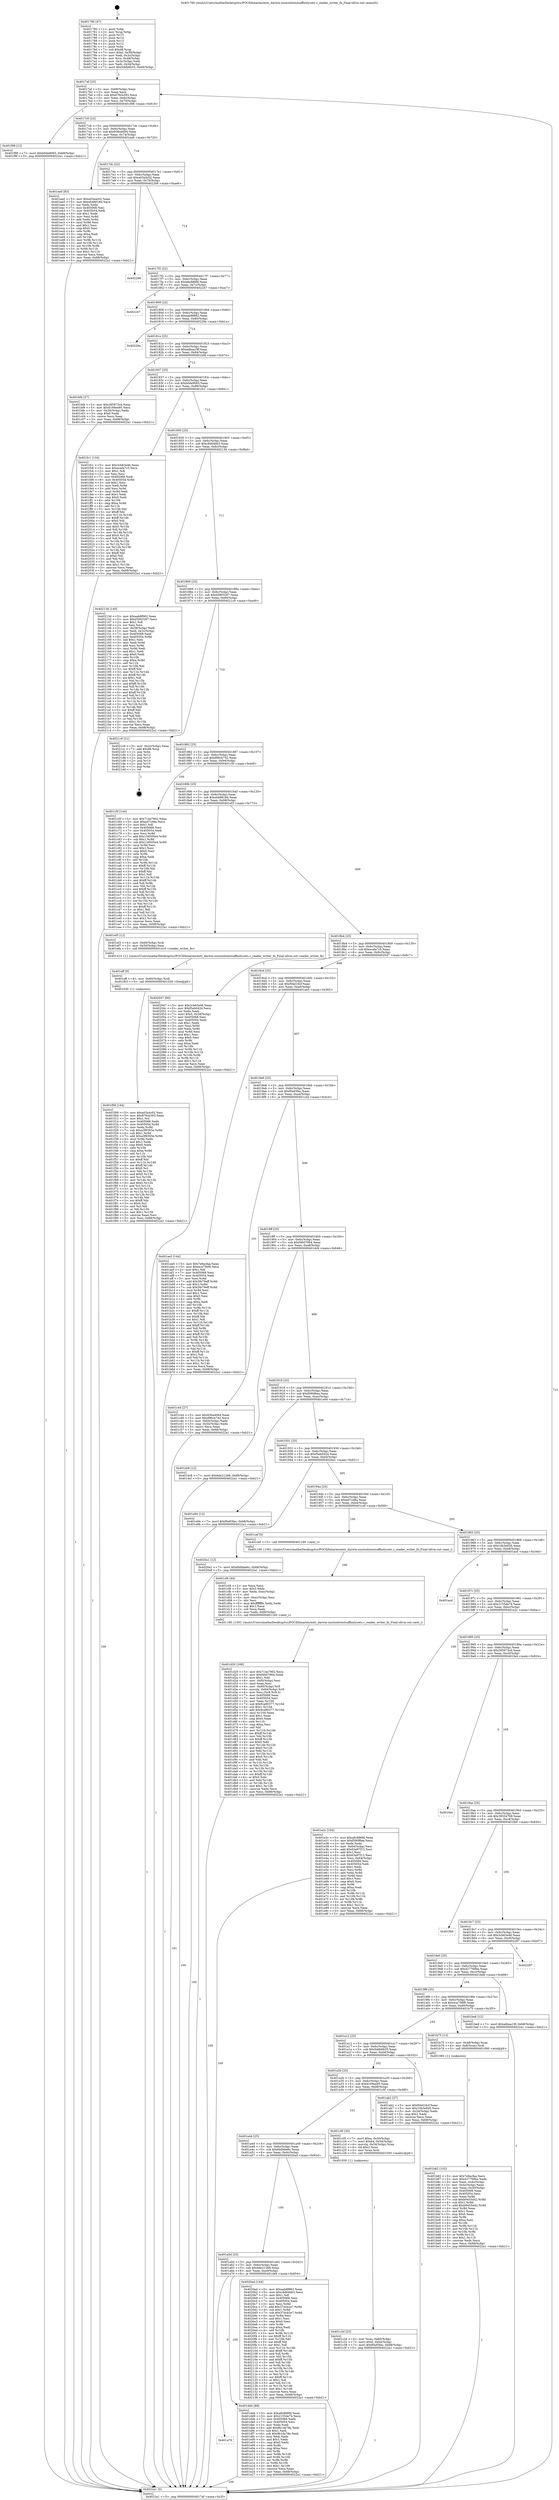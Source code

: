 digraph "0x401780" {
  label = "0x401780 (/mnt/c/Users/mathe/Desktop/tcc/POCII/binaries/extr_darwin-xnutoolstestsaffinitysets.c_reader_writer_fn_Final-ollvm.out::main(0))"
  labelloc = "t"
  node[shape=record]

  Entry [label="",width=0.3,height=0.3,shape=circle,fillcolor=black,style=filled]
  "0x4017af" [label="{
     0x4017af [23]\l
     | [instrs]\l
     &nbsp;&nbsp;0x4017af \<+3\>: mov -0x68(%rbp),%eax\l
     &nbsp;&nbsp;0x4017b2 \<+2\>: mov %eax,%ecx\l
     &nbsp;&nbsp;0x4017b4 \<+6\>: sub $0x876cb393,%ecx\l
     &nbsp;&nbsp;0x4017ba \<+3\>: mov %eax,-0x6c(%rbp)\l
     &nbsp;&nbsp;0x4017bd \<+3\>: mov %ecx,-0x70(%rbp)\l
     &nbsp;&nbsp;0x4017c0 \<+6\>: je 0000000000401f98 \<main+0x818\>\l
  }"]
  "0x401f98" [label="{
     0x401f98 [12]\l
     | [instrs]\l
     &nbsp;&nbsp;0x401f98 \<+7\>: movl $0xb0de9065,-0x68(%rbp)\l
     &nbsp;&nbsp;0x401f9f \<+5\>: jmp 00000000004022a1 \<main+0xb21\>\l
  }"]
  "0x4017c6" [label="{
     0x4017c6 [22]\l
     | [instrs]\l
     &nbsp;&nbsp;0x4017c6 \<+5\>: jmp 00000000004017cb \<main+0x4b\>\l
     &nbsp;&nbsp;0x4017cb \<+3\>: mov -0x6c(%rbp),%eax\l
     &nbsp;&nbsp;0x4017ce \<+5\>: sub $0x936a4084,%eax\l
     &nbsp;&nbsp;0x4017d3 \<+3\>: mov %eax,-0x74(%rbp)\l
     &nbsp;&nbsp;0x4017d6 \<+6\>: je 0000000000401ea0 \<main+0x720\>\l
  }"]
  Exit [label="",width=0.3,height=0.3,shape=circle,fillcolor=black,style=filled,peripheries=2]
  "0x401ea0" [label="{
     0x401ea0 [83]\l
     | [instrs]\l
     &nbsp;&nbsp;0x401ea0 \<+5\>: mov $0xa03a4c02,%eax\l
     &nbsp;&nbsp;0x401ea5 \<+5\>: mov $0xeb48818d,%ecx\l
     &nbsp;&nbsp;0x401eaa \<+2\>: xor %edx,%edx\l
     &nbsp;&nbsp;0x401eac \<+7\>: mov 0x405068,%esi\l
     &nbsp;&nbsp;0x401eb3 \<+7\>: mov 0x405054,%edi\l
     &nbsp;&nbsp;0x401eba \<+3\>: sub $0x1,%edx\l
     &nbsp;&nbsp;0x401ebd \<+3\>: mov %esi,%r8d\l
     &nbsp;&nbsp;0x401ec0 \<+3\>: add %edx,%r8d\l
     &nbsp;&nbsp;0x401ec3 \<+4\>: imul %r8d,%esi\l
     &nbsp;&nbsp;0x401ec7 \<+3\>: and $0x1,%esi\l
     &nbsp;&nbsp;0x401eca \<+3\>: cmp $0x0,%esi\l
     &nbsp;&nbsp;0x401ecd \<+4\>: sete %r9b\l
     &nbsp;&nbsp;0x401ed1 \<+3\>: cmp $0xa,%edi\l
     &nbsp;&nbsp;0x401ed4 \<+4\>: setl %r10b\l
     &nbsp;&nbsp;0x401ed8 \<+3\>: mov %r9b,%r11b\l
     &nbsp;&nbsp;0x401edb \<+3\>: and %r10b,%r11b\l
     &nbsp;&nbsp;0x401ede \<+3\>: xor %r10b,%r9b\l
     &nbsp;&nbsp;0x401ee1 \<+3\>: or %r9b,%r11b\l
     &nbsp;&nbsp;0x401ee4 \<+4\>: test $0x1,%r11b\l
     &nbsp;&nbsp;0x401ee8 \<+3\>: cmovne %ecx,%eax\l
     &nbsp;&nbsp;0x401eeb \<+3\>: mov %eax,-0x68(%rbp)\l
     &nbsp;&nbsp;0x401eee \<+5\>: jmp 00000000004022a1 \<main+0xb21\>\l
  }"]
  "0x4017dc" [label="{
     0x4017dc [22]\l
     | [instrs]\l
     &nbsp;&nbsp;0x4017dc \<+5\>: jmp 00000000004017e1 \<main+0x61\>\l
     &nbsp;&nbsp;0x4017e1 \<+3\>: mov -0x6c(%rbp),%eax\l
     &nbsp;&nbsp;0x4017e4 \<+5\>: sub $0xa03a4c02,%eax\l
     &nbsp;&nbsp;0x4017e9 \<+3\>: mov %eax,-0x78(%rbp)\l
     &nbsp;&nbsp;0x4017ec \<+6\>: je 0000000000402266 \<main+0xae6\>\l
  }"]
  "0x401f08" [label="{
     0x401f08 [144]\l
     | [instrs]\l
     &nbsp;&nbsp;0x401f08 \<+5\>: mov $0xa03a4c02,%esi\l
     &nbsp;&nbsp;0x401f0d \<+5\>: mov $0x876cb393,%eax\l
     &nbsp;&nbsp;0x401f12 \<+2\>: mov $0x1,%cl\l
     &nbsp;&nbsp;0x401f14 \<+7\>: mov 0x405068,%edx\l
     &nbsp;&nbsp;0x401f1b \<+8\>: mov 0x405054,%r8d\l
     &nbsp;&nbsp;0x401f23 \<+3\>: mov %edx,%r9d\l
     &nbsp;&nbsp;0x401f26 \<+7\>: sub $0xa3f8393e,%r9d\l
     &nbsp;&nbsp;0x401f2d \<+4\>: sub $0x1,%r9d\l
     &nbsp;&nbsp;0x401f31 \<+7\>: add $0xa3f8393e,%r9d\l
     &nbsp;&nbsp;0x401f38 \<+4\>: imul %r9d,%edx\l
     &nbsp;&nbsp;0x401f3c \<+3\>: and $0x1,%edx\l
     &nbsp;&nbsp;0x401f3f \<+3\>: cmp $0x0,%edx\l
     &nbsp;&nbsp;0x401f42 \<+4\>: sete %r10b\l
     &nbsp;&nbsp;0x401f46 \<+4\>: cmp $0xa,%r8d\l
     &nbsp;&nbsp;0x401f4a \<+4\>: setl %r11b\l
     &nbsp;&nbsp;0x401f4e \<+3\>: mov %r10b,%bl\l
     &nbsp;&nbsp;0x401f51 \<+3\>: xor $0xff,%bl\l
     &nbsp;&nbsp;0x401f54 \<+3\>: mov %r11b,%r14b\l
     &nbsp;&nbsp;0x401f57 \<+4\>: xor $0xff,%r14b\l
     &nbsp;&nbsp;0x401f5b \<+3\>: xor $0x0,%cl\l
     &nbsp;&nbsp;0x401f5e \<+3\>: mov %bl,%r15b\l
     &nbsp;&nbsp;0x401f61 \<+4\>: and $0x0,%r15b\l
     &nbsp;&nbsp;0x401f65 \<+3\>: and %cl,%r10b\l
     &nbsp;&nbsp;0x401f68 \<+3\>: mov %r14b,%r12b\l
     &nbsp;&nbsp;0x401f6b \<+4\>: and $0x0,%r12b\l
     &nbsp;&nbsp;0x401f6f \<+3\>: and %cl,%r11b\l
     &nbsp;&nbsp;0x401f72 \<+3\>: or %r10b,%r15b\l
     &nbsp;&nbsp;0x401f75 \<+3\>: or %r11b,%r12b\l
     &nbsp;&nbsp;0x401f78 \<+3\>: xor %r12b,%r15b\l
     &nbsp;&nbsp;0x401f7b \<+3\>: or %r14b,%bl\l
     &nbsp;&nbsp;0x401f7e \<+3\>: xor $0xff,%bl\l
     &nbsp;&nbsp;0x401f81 \<+3\>: or $0x0,%cl\l
     &nbsp;&nbsp;0x401f84 \<+2\>: and %cl,%bl\l
     &nbsp;&nbsp;0x401f86 \<+3\>: or %bl,%r15b\l
     &nbsp;&nbsp;0x401f89 \<+4\>: test $0x1,%r15b\l
     &nbsp;&nbsp;0x401f8d \<+3\>: cmovne %eax,%esi\l
     &nbsp;&nbsp;0x401f90 \<+3\>: mov %esi,-0x68(%rbp)\l
     &nbsp;&nbsp;0x401f93 \<+5\>: jmp 00000000004022a1 \<main+0xb21\>\l
  }"]
  "0x402266" [label="{
     0x402266\l
  }", style=dashed]
  "0x4017f2" [label="{
     0x4017f2 [22]\l
     | [instrs]\l
     &nbsp;&nbsp;0x4017f2 \<+5\>: jmp 00000000004017f7 \<main+0x77\>\l
     &nbsp;&nbsp;0x4017f7 \<+3\>: mov -0x6c(%rbp),%eax\l
     &nbsp;&nbsp;0x4017fa \<+5\>: sub $0xa8c886fd,%eax\l
     &nbsp;&nbsp;0x4017ff \<+3\>: mov %eax,-0x7c(%rbp)\l
     &nbsp;&nbsp;0x401802 \<+6\>: je 0000000000402247 \<main+0xac7\>\l
  }"]
  "0x401eff" [label="{
     0x401eff [9]\l
     | [instrs]\l
     &nbsp;&nbsp;0x401eff \<+4\>: mov -0x60(%rbp),%rdi\l
     &nbsp;&nbsp;0x401f03 \<+5\>: call 0000000000401030 \<free@plt\>\l
     | [calls]\l
     &nbsp;&nbsp;0x401030 \{1\} (unknown)\l
  }"]
  "0x402247" [label="{
     0x402247\l
  }", style=dashed]
  "0x401808" [label="{
     0x401808 [22]\l
     | [instrs]\l
     &nbsp;&nbsp;0x401808 \<+5\>: jmp 000000000040180d \<main+0x8d\>\l
     &nbsp;&nbsp;0x40180d \<+3\>: mov -0x6c(%rbp),%eax\l
     &nbsp;&nbsp;0x401810 \<+5\>: sub $0xaab8f962,%eax\l
     &nbsp;&nbsp;0x401815 \<+3\>: mov %eax,-0x80(%rbp)\l
     &nbsp;&nbsp;0x401818 \<+6\>: je 000000000040229a \<main+0xb1a\>\l
  }"]
  "0x401a76" [label="{
     0x401a76\l
  }", style=dashed]
  "0x40229a" [label="{
     0x40229a\l
  }", style=dashed]
  "0x40181e" [label="{
     0x40181e [25]\l
     | [instrs]\l
     &nbsp;&nbsp;0x40181e \<+5\>: jmp 0000000000401823 \<main+0xa3\>\l
     &nbsp;&nbsp;0x401823 \<+3\>: mov -0x6c(%rbp),%eax\l
     &nbsp;&nbsp;0x401826 \<+5\>: sub $0xadbaa19f,%eax\l
     &nbsp;&nbsp;0x40182b \<+6\>: mov %eax,-0x84(%rbp)\l
     &nbsp;&nbsp;0x401831 \<+6\>: je 0000000000401bf4 \<main+0x474\>\l
  }"]
  "0x401dd4" [label="{
     0x401dd4 [88]\l
     | [instrs]\l
     &nbsp;&nbsp;0x401dd4 \<+5\>: mov $0xa8c886fd,%eax\l
     &nbsp;&nbsp;0x401dd9 \<+5\>: mov $0x2155de74,%ecx\l
     &nbsp;&nbsp;0x401dde \<+7\>: mov 0x405068,%edx\l
     &nbsp;&nbsp;0x401de5 \<+7\>: mov 0x405054,%esi\l
     &nbsp;&nbsp;0x401dec \<+2\>: mov %edx,%edi\l
     &nbsp;&nbsp;0x401dee \<+6\>: add $0x9b1da78e,%edi\l
     &nbsp;&nbsp;0x401df4 \<+3\>: sub $0x1,%edi\l
     &nbsp;&nbsp;0x401df7 \<+6\>: sub $0x9b1da78e,%edi\l
     &nbsp;&nbsp;0x401dfd \<+3\>: imul %edi,%edx\l
     &nbsp;&nbsp;0x401e00 \<+3\>: and $0x1,%edx\l
     &nbsp;&nbsp;0x401e03 \<+3\>: cmp $0x0,%edx\l
     &nbsp;&nbsp;0x401e06 \<+4\>: sete %r8b\l
     &nbsp;&nbsp;0x401e0a \<+3\>: cmp $0xa,%esi\l
     &nbsp;&nbsp;0x401e0d \<+4\>: setl %r9b\l
     &nbsp;&nbsp;0x401e11 \<+3\>: mov %r8b,%r10b\l
     &nbsp;&nbsp;0x401e14 \<+3\>: and %r9b,%r10b\l
     &nbsp;&nbsp;0x401e17 \<+3\>: xor %r9b,%r8b\l
     &nbsp;&nbsp;0x401e1a \<+3\>: or %r8b,%r10b\l
     &nbsp;&nbsp;0x401e1d \<+4\>: test $0x1,%r10b\l
     &nbsp;&nbsp;0x401e21 \<+3\>: cmovne %ecx,%eax\l
     &nbsp;&nbsp;0x401e24 \<+3\>: mov %eax,-0x68(%rbp)\l
     &nbsp;&nbsp;0x401e27 \<+5\>: jmp 00000000004022a1 \<main+0xb21\>\l
  }"]
  "0x401bf4" [label="{
     0x401bf4 [27]\l
     | [instrs]\l
     &nbsp;&nbsp;0x401bf4 \<+5\>: mov $0x285973cd,%eax\l
     &nbsp;&nbsp;0x401bf9 \<+5\>: mov $0x6169ee95,%ecx\l
     &nbsp;&nbsp;0x401bfe \<+3\>: mov -0x30(%rbp),%edx\l
     &nbsp;&nbsp;0x401c01 \<+3\>: cmp $0x0,%edx\l
     &nbsp;&nbsp;0x401c04 \<+3\>: cmove %ecx,%eax\l
     &nbsp;&nbsp;0x401c07 \<+3\>: mov %eax,-0x68(%rbp)\l
     &nbsp;&nbsp;0x401c0a \<+5\>: jmp 00000000004022a1 \<main+0xb21\>\l
  }"]
  "0x401837" [label="{
     0x401837 [25]\l
     | [instrs]\l
     &nbsp;&nbsp;0x401837 \<+5\>: jmp 000000000040183c \<main+0xbc\>\l
     &nbsp;&nbsp;0x40183c \<+3\>: mov -0x6c(%rbp),%eax\l
     &nbsp;&nbsp;0x40183f \<+5\>: sub $0xb0de9065,%eax\l
     &nbsp;&nbsp;0x401844 \<+6\>: mov %eax,-0x88(%rbp)\l
     &nbsp;&nbsp;0x40184a \<+6\>: je 0000000000401fc1 \<main+0x841\>\l
  }"]
  "0x401a5d" [label="{
     0x401a5d [25]\l
     | [instrs]\l
     &nbsp;&nbsp;0x401a5d \<+5\>: jmp 0000000000401a62 \<main+0x2e2\>\l
     &nbsp;&nbsp;0x401a62 \<+3\>: mov -0x6c(%rbp),%eax\l
     &nbsp;&nbsp;0x401a65 \<+5\>: sub $0x6de21269,%eax\l
     &nbsp;&nbsp;0x401a6a \<+6\>: mov %eax,-0xe0(%rbp)\l
     &nbsp;&nbsp;0x401a70 \<+6\>: je 0000000000401dd4 \<main+0x654\>\l
  }"]
  "0x401fc1" [label="{
     0x401fc1 [134]\l
     | [instrs]\l
     &nbsp;&nbsp;0x401fc1 \<+5\>: mov $0x3cb63e46,%eax\l
     &nbsp;&nbsp;0x401fc6 \<+5\>: mov $0xecafa7c5,%ecx\l
     &nbsp;&nbsp;0x401fcb \<+2\>: mov $0x1,%dl\l
     &nbsp;&nbsp;0x401fcd \<+2\>: xor %esi,%esi\l
     &nbsp;&nbsp;0x401fcf \<+7\>: mov 0x405068,%edi\l
     &nbsp;&nbsp;0x401fd6 \<+8\>: mov 0x405054,%r8d\l
     &nbsp;&nbsp;0x401fde \<+3\>: sub $0x1,%esi\l
     &nbsp;&nbsp;0x401fe1 \<+3\>: mov %edi,%r9d\l
     &nbsp;&nbsp;0x401fe4 \<+3\>: add %esi,%r9d\l
     &nbsp;&nbsp;0x401fe7 \<+4\>: imul %r9d,%edi\l
     &nbsp;&nbsp;0x401feb \<+3\>: and $0x1,%edi\l
     &nbsp;&nbsp;0x401fee \<+3\>: cmp $0x0,%edi\l
     &nbsp;&nbsp;0x401ff1 \<+4\>: sete %r10b\l
     &nbsp;&nbsp;0x401ff5 \<+4\>: cmp $0xa,%r8d\l
     &nbsp;&nbsp;0x401ff9 \<+4\>: setl %r11b\l
     &nbsp;&nbsp;0x401ffd \<+3\>: mov %r10b,%bl\l
     &nbsp;&nbsp;0x402000 \<+3\>: xor $0xff,%bl\l
     &nbsp;&nbsp;0x402003 \<+3\>: mov %r11b,%r14b\l
     &nbsp;&nbsp;0x402006 \<+4\>: xor $0xff,%r14b\l
     &nbsp;&nbsp;0x40200a \<+3\>: xor $0x0,%dl\l
     &nbsp;&nbsp;0x40200d \<+3\>: mov %bl,%r15b\l
     &nbsp;&nbsp;0x402010 \<+4\>: and $0x0,%r15b\l
     &nbsp;&nbsp;0x402014 \<+3\>: and %dl,%r10b\l
     &nbsp;&nbsp;0x402017 \<+3\>: mov %r14b,%r12b\l
     &nbsp;&nbsp;0x40201a \<+4\>: and $0x0,%r12b\l
     &nbsp;&nbsp;0x40201e \<+3\>: and %dl,%r11b\l
     &nbsp;&nbsp;0x402021 \<+3\>: or %r10b,%r15b\l
     &nbsp;&nbsp;0x402024 \<+3\>: or %r11b,%r12b\l
     &nbsp;&nbsp;0x402027 \<+3\>: xor %r12b,%r15b\l
     &nbsp;&nbsp;0x40202a \<+3\>: or %r14b,%bl\l
     &nbsp;&nbsp;0x40202d \<+3\>: xor $0xff,%bl\l
     &nbsp;&nbsp;0x402030 \<+3\>: or $0x0,%dl\l
     &nbsp;&nbsp;0x402033 \<+2\>: and %dl,%bl\l
     &nbsp;&nbsp;0x402035 \<+3\>: or %bl,%r15b\l
     &nbsp;&nbsp;0x402038 \<+4\>: test $0x1,%r15b\l
     &nbsp;&nbsp;0x40203c \<+3\>: cmovne %ecx,%eax\l
     &nbsp;&nbsp;0x40203f \<+3\>: mov %eax,-0x68(%rbp)\l
     &nbsp;&nbsp;0x402042 \<+5\>: jmp 00000000004022a1 \<main+0xb21\>\l
  }"]
  "0x401850" [label="{
     0x401850 [25]\l
     | [instrs]\l
     &nbsp;&nbsp;0x401850 \<+5\>: jmp 0000000000401855 \<main+0xd5\>\l
     &nbsp;&nbsp;0x401855 \<+3\>: mov -0x6c(%rbp),%eax\l
     &nbsp;&nbsp;0x401858 \<+5\>: sub $0xc8d64bb3,%eax\l
     &nbsp;&nbsp;0x40185d \<+6\>: mov %eax,-0x8c(%rbp)\l
     &nbsp;&nbsp;0x401863 \<+6\>: je 000000000040213d \<main+0x9bd\>\l
  }"]
  "0x4020ad" [label="{
     0x4020ad [144]\l
     | [instrs]\l
     &nbsp;&nbsp;0x4020ad \<+5\>: mov $0xaab8f962,%eax\l
     &nbsp;&nbsp;0x4020b2 \<+5\>: mov $0xc8d64bb3,%ecx\l
     &nbsp;&nbsp;0x4020b7 \<+2\>: mov $0x1,%dl\l
     &nbsp;&nbsp;0x4020b9 \<+7\>: mov 0x405068,%esi\l
     &nbsp;&nbsp;0x4020c0 \<+7\>: mov 0x405054,%edi\l
     &nbsp;&nbsp;0x4020c7 \<+3\>: mov %esi,%r8d\l
     &nbsp;&nbsp;0x4020ca \<+7\>: add $0x37dcb2e7,%r8d\l
     &nbsp;&nbsp;0x4020d1 \<+4\>: sub $0x1,%r8d\l
     &nbsp;&nbsp;0x4020d5 \<+7\>: sub $0x37dcb2e7,%r8d\l
     &nbsp;&nbsp;0x4020dc \<+4\>: imul %r8d,%esi\l
     &nbsp;&nbsp;0x4020e0 \<+3\>: and $0x1,%esi\l
     &nbsp;&nbsp;0x4020e3 \<+3\>: cmp $0x0,%esi\l
     &nbsp;&nbsp;0x4020e6 \<+4\>: sete %r9b\l
     &nbsp;&nbsp;0x4020ea \<+3\>: cmp $0xa,%edi\l
     &nbsp;&nbsp;0x4020ed \<+4\>: setl %r10b\l
     &nbsp;&nbsp;0x4020f1 \<+3\>: mov %r9b,%r11b\l
     &nbsp;&nbsp;0x4020f4 \<+4\>: xor $0xff,%r11b\l
     &nbsp;&nbsp;0x4020f8 \<+3\>: mov %r10b,%bl\l
     &nbsp;&nbsp;0x4020fb \<+3\>: xor $0xff,%bl\l
     &nbsp;&nbsp;0x4020fe \<+3\>: xor $0x1,%dl\l
     &nbsp;&nbsp;0x402101 \<+3\>: mov %r11b,%r14b\l
     &nbsp;&nbsp;0x402104 \<+4\>: and $0xff,%r14b\l
     &nbsp;&nbsp;0x402108 \<+3\>: and %dl,%r9b\l
     &nbsp;&nbsp;0x40210b \<+3\>: mov %bl,%r15b\l
     &nbsp;&nbsp;0x40210e \<+4\>: and $0xff,%r15b\l
     &nbsp;&nbsp;0x402112 \<+3\>: and %dl,%r10b\l
     &nbsp;&nbsp;0x402115 \<+3\>: or %r9b,%r14b\l
     &nbsp;&nbsp;0x402118 \<+3\>: or %r10b,%r15b\l
     &nbsp;&nbsp;0x40211b \<+3\>: xor %r15b,%r14b\l
     &nbsp;&nbsp;0x40211e \<+3\>: or %bl,%r11b\l
     &nbsp;&nbsp;0x402121 \<+4\>: xor $0xff,%r11b\l
     &nbsp;&nbsp;0x402125 \<+3\>: or $0x1,%dl\l
     &nbsp;&nbsp;0x402128 \<+3\>: and %dl,%r11b\l
     &nbsp;&nbsp;0x40212b \<+3\>: or %r11b,%r14b\l
     &nbsp;&nbsp;0x40212e \<+4\>: test $0x1,%r14b\l
     &nbsp;&nbsp;0x402132 \<+3\>: cmovne %ecx,%eax\l
     &nbsp;&nbsp;0x402135 \<+3\>: mov %eax,-0x68(%rbp)\l
     &nbsp;&nbsp;0x402138 \<+5\>: jmp 00000000004022a1 \<main+0xb21\>\l
  }"]
  "0x40213d" [label="{
     0x40213d [140]\l
     | [instrs]\l
     &nbsp;&nbsp;0x40213d \<+5\>: mov $0xaab8f962,%eax\l
     &nbsp;&nbsp;0x402142 \<+5\>: mov $0xd3903267,%ecx\l
     &nbsp;&nbsp;0x402147 \<+2\>: mov $0x1,%dl\l
     &nbsp;&nbsp;0x402149 \<+2\>: xor %esi,%esi\l
     &nbsp;&nbsp;0x40214b \<+3\>: mov -0x38(%rbp),%edi\l
     &nbsp;&nbsp;0x40214e \<+3\>: mov %edi,-0x2c(%rbp)\l
     &nbsp;&nbsp;0x402151 \<+7\>: mov 0x405068,%edi\l
     &nbsp;&nbsp;0x402158 \<+8\>: mov 0x405054,%r8d\l
     &nbsp;&nbsp;0x402160 \<+3\>: sub $0x1,%esi\l
     &nbsp;&nbsp;0x402163 \<+3\>: mov %edi,%r9d\l
     &nbsp;&nbsp;0x402166 \<+3\>: add %esi,%r9d\l
     &nbsp;&nbsp;0x402169 \<+4\>: imul %r9d,%edi\l
     &nbsp;&nbsp;0x40216d \<+3\>: and $0x1,%edi\l
     &nbsp;&nbsp;0x402170 \<+3\>: cmp $0x0,%edi\l
     &nbsp;&nbsp;0x402173 \<+4\>: sete %r10b\l
     &nbsp;&nbsp;0x402177 \<+4\>: cmp $0xa,%r8d\l
     &nbsp;&nbsp;0x40217b \<+4\>: setl %r11b\l
     &nbsp;&nbsp;0x40217f \<+3\>: mov %r10b,%bl\l
     &nbsp;&nbsp;0x402182 \<+3\>: xor $0xff,%bl\l
     &nbsp;&nbsp;0x402185 \<+3\>: mov %r11b,%r14b\l
     &nbsp;&nbsp;0x402188 \<+4\>: xor $0xff,%r14b\l
     &nbsp;&nbsp;0x40218c \<+3\>: xor $0x1,%dl\l
     &nbsp;&nbsp;0x40218f \<+3\>: mov %bl,%r15b\l
     &nbsp;&nbsp;0x402192 \<+4\>: and $0xff,%r15b\l
     &nbsp;&nbsp;0x402196 \<+3\>: and %dl,%r10b\l
     &nbsp;&nbsp;0x402199 \<+3\>: mov %r14b,%r12b\l
     &nbsp;&nbsp;0x40219c \<+4\>: and $0xff,%r12b\l
     &nbsp;&nbsp;0x4021a0 \<+3\>: and %dl,%r11b\l
     &nbsp;&nbsp;0x4021a3 \<+3\>: or %r10b,%r15b\l
     &nbsp;&nbsp;0x4021a6 \<+3\>: or %r11b,%r12b\l
     &nbsp;&nbsp;0x4021a9 \<+3\>: xor %r12b,%r15b\l
     &nbsp;&nbsp;0x4021ac \<+3\>: or %r14b,%bl\l
     &nbsp;&nbsp;0x4021af \<+3\>: xor $0xff,%bl\l
     &nbsp;&nbsp;0x4021b2 \<+3\>: or $0x1,%dl\l
     &nbsp;&nbsp;0x4021b5 \<+2\>: and %dl,%bl\l
     &nbsp;&nbsp;0x4021b7 \<+3\>: or %bl,%r15b\l
     &nbsp;&nbsp;0x4021ba \<+4\>: test $0x1,%r15b\l
     &nbsp;&nbsp;0x4021be \<+3\>: cmovne %ecx,%eax\l
     &nbsp;&nbsp;0x4021c1 \<+3\>: mov %eax,-0x68(%rbp)\l
     &nbsp;&nbsp;0x4021c4 \<+5\>: jmp 00000000004022a1 \<main+0xb21\>\l
  }"]
  "0x401869" [label="{
     0x401869 [25]\l
     | [instrs]\l
     &nbsp;&nbsp;0x401869 \<+5\>: jmp 000000000040186e \<main+0xee\>\l
     &nbsp;&nbsp;0x40186e \<+3\>: mov -0x6c(%rbp),%eax\l
     &nbsp;&nbsp;0x401871 \<+5\>: sub $0xd3903267,%eax\l
     &nbsp;&nbsp;0x401876 \<+6\>: mov %eax,-0x90(%rbp)\l
     &nbsp;&nbsp;0x40187c \<+6\>: je 00000000004021c9 \<main+0xa49\>\l
  }"]
  "0x401d20" [label="{
     0x401d20 [168]\l
     | [instrs]\l
     &nbsp;&nbsp;0x401d20 \<+5\>: mov $0x714a7902,%ecx\l
     &nbsp;&nbsp;0x401d25 \<+5\>: mov $0xf4607964,%edx\l
     &nbsp;&nbsp;0x401d2a \<+3\>: mov $0x1,%dil\l
     &nbsp;&nbsp;0x401d2d \<+6\>: mov -0xf0(%rbp),%esi\l
     &nbsp;&nbsp;0x401d33 \<+3\>: imul %eax,%esi\l
     &nbsp;&nbsp;0x401d36 \<+4\>: mov -0x60(%rbp),%r8\l
     &nbsp;&nbsp;0x401d3a \<+4\>: movslq -0x64(%rbp),%r9\l
     &nbsp;&nbsp;0x401d3e \<+4\>: mov %esi,(%r8,%r9,4)\l
     &nbsp;&nbsp;0x401d42 \<+7\>: mov 0x405068,%eax\l
     &nbsp;&nbsp;0x401d49 \<+7\>: mov 0x405054,%esi\l
     &nbsp;&nbsp;0x401d50 \<+3\>: mov %eax,%r10d\l
     &nbsp;&nbsp;0x401d53 \<+7\>: sub $0x9ca90377,%r10d\l
     &nbsp;&nbsp;0x401d5a \<+4\>: sub $0x1,%r10d\l
     &nbsp;&nbsp;0x401d5e \<+7\>: add $0x9ca90377,%r10d\l
     &nbsp;&nbsp;0x401d65 \<+4\>: imul %r10d,%eax\l
     &nbsp;&nbsp;0x401d69 \<+3\>: and $0x1,%eax\l
     &nbsp;&nbsp;0x401d6c \<+3\>: cmp $0x0,%eax\l
     &nbsp;&nbsp;0x401d6f \<+4\>: sete %r11b\l
     &nbsp;&nbsp;0x401d73 \<+3\>: cmp $0xa,%esi\l
     &nbsp;&nbsp;0x401d76 \<+3\>: setl %bl\l
     &nbsp;&nbsp;0x401d79 \<+3\>: mov %r11b,%r14b\l
     &nbsp;&nbsp;0x401d7c \<+4\>: xor $0xff,%r14b\l
     &nbsp;&nbsp;0x401d80 \<+3\>: mov %bl,%r15b\l
     &nbsp;&nbsp;0x401d83 \<+4\>: xor $0xff,%r15b\l
     &nbsp;&nbsp;0x401d87 \<+4\>: xor $0x0,%dil\l
     &nbsp;&nbsp;0x401d8b \<+3\>: mov %r14b,%r12b\l
     &nbsp;&nbsp;0x401d8e \<+4\>: and $0x0,%r12b\l
     &nbsp;&nbsp;0x401d92 \<+3\>: and %dil,%r11b\l
     &nbsp;&nbsp;0x401d95 \<+3\>: mov %r15b,%r13b\l
     &nbsp;&nbsp;0x401d98 \<+4\>: and $0x0,%r13b\l
     &nbsp;&nbsp;0x401d9c \<+3\>: and %dil,%bl\l
     &nbsp;&nbsp;0x401d9f \<+3\>: or %r11b,%r12b\l
     &nbsp;&nbsp;0x401da2 \<+3\>: or %bl,%r13b\l
     &nbsp;&nbsp;0x401da5 \<+3\>: xor %r13b,%r12b\l
     &nbsp;&nbsp;0x401da8 \<+3\>: or %r15b,%r14b\l
     &nbsp;&nbsp;0x401dab \<+4\>: xor $0xff,%r14b\l
     &nbsp;&nbsp;0x401daf \<+4\>: or $0x0,%dil\l
     &nbsp;&nbsp;0x401db3 \<+3\>: and %dil,%r14b\l
     &nbsp;&nbsp;0x401db6 \<+3\>: or %r14b,%r12b\l
     &nbsp;&nbsp;0x401db9 \<+4\>: test $0x1,%r12b\l
     &nbsp;&nbsp;0x401dbd \<+3\>: cmovne %edx,%ecx\l
     &nbsp;&nbsp;0x401dc0 \<+3\>: mov %ecx,-0x68(%rbp)\l
     &nbsp;&nbsp;0x401dc3 \<+5\>: jmp 00000000004022a1 \<main+0xb21\>\l
  }"]
  "0x4021c9" [label="{
     0x4021c9 [21]\l
     | [instrs]\l
     &nbsp;&nbsp;0x4021c9 \<+3\>: mov -0x2c(%rbp),%eax\l
     &nbsp;&nbsp;0x4021cc \<+7\>: add $0xd8,%rsp\l
     &nbsp;&nbsp;0x4021d3 \<+1\>: pop %rbx\l
     &nbsp;&nbsp;0x4021d4 \<+2\>: pop %r12\l
     &nbsp;&nbsp;0x4021d6 \<+2\>: pop %r13\l
     &nbsp;&nbsp;0x4021d8 \<+2\>: pop %r14\l
     &nbsp;&nbsp;0x4021da \<+2\>: pop %r15\l
     &nbsp;&nbsp;0x4021dc \<+1\>: pop %rbp\l
     &nbsp;&nbsp;0x4021dd \<+1\>: ret\l
  }"]
  "0x401882" [label="{
     0x401882 [25]\l
     | [instrs]\l
     &nbsp;&nbsp;0x401882 \<+5\>: jmp 0000000000401887 \<main+0x107\>\l
     &nbsp;&nbsp;0x401887 \<+3\>: mov -0x6c(%rbp),%eax\l
     &nbsp;&nbsp;0x40188a \<+5\>: sub $0xd96cb742,%eax\l
     &nbsp;&nbsp;0x40188f \<+6\>: mov %eax,-0x94(%rbp)\l
     &nbsp;&nbsp;0x401895 \<+6\>: je 0000000000401c5f \<main+0x4df\>\l
  }"]
  "0x401cf4" [label="{
     0x401cf4 [44]\l
     | [instrs]\l
     &nbsp;&nbsp;0x401cf4 \<+2\>: xor %ecx,%ecx\l
     &nbsp;&nbsp;0x401cf6 \<+5\>: mov $0x2,%edx\l
     &nbsp;&nbsp;0x401cfb \<+6\>: mov %edx,-0xec(%rbp)\l
     &nbsp;&nbsp;0x401d01 \<+1\>: cltd\l
     &nbsp;&nbsp;0x401d02 \<+6\>: mov -0xec(%rbp),%esi\l
     &nbsp;&nbsp;0x401d08 \<+2\>: idiv %esi\l
     &nbsp;&nbsp;0x401d0a \<+6\>: imul $0xfffffffe,%edx,%edx\l
     &nbsp;&nbsp;0x401d10 \<+3\>: sub $0x1,%ecx\l
     &nbsp;&nbsp;0x401d13 \<+2\>: sub %ecx,%edx\l
     &nbsp;&nbsp;0x401d15 \<+6\>: mov %edx,-0xf0(%rbp)\l
     &nbsp;&nbsp;0x401d1b \<+5\>: call 0000000000401160 \<next_i\>\l
     | [calls]\l
     &nbsp;&nbsp;0x401160 \{100\} (/mnt/c/Users/mathe/Desktop/tcc/POCII/binaries/extr_darwin-xnutoolstestsaffinitysets.c_reader_writer_fn_Final-ollvm.out::next_i)\l
  }"]
  "0x401c5f" [label="{
     0x401c5f [144]\l
     | [instrs]\l
     &nbsp;&nbsp;0x401c5f \<+5\>: mov $0x714a7902,%eax\l
     &nbsp;&nbsp;0x401c64 \<+5\>: mov $0xed7cd8a,%ecx\l
     &nbsp;&nbsp;0x401c69 \<+2\>: mov $0x1,%dl\l
     &nbsp;&nbsp;0x401c6b \<+7\>: mov 0x405068,%esi\l
     &nbsp;&nbsp;0x401c72 \<+7\>: mov 0x405054,%edi\l
     &nbsp;&nbsp;0x401c79 \<+3\>: mov %esi,%r8d\l
     &nbsp;&nbsp;0x401c7c \<+7\>: add $0x13d505e4,%r8d\l
     &nbsp;&nbsp;0x401c83 \<+4\>: sub $0x1,%r8d\l
     &nbsp;&nbsp;0x401c87 \<+7\>: sub $0x13d505e4,%r8d\l
     &nbsp;&nbsp;0x401c8e \<+4\>: imul %r8d,%esi\l
     &nbsp;&nbsp;0x401c92 \<+3\>: and $0x1,%esi\l
     &nbsp;&nbsp;0x401c95 \<+3\>: cmp $0x0,%esi\l
     &nbsp;&nbsp;0x401c98 \<+4\>: sete %r9b\l
     &nbsp;&nbsp;0x401c9c \<+3\>: cmp $0xa,%edi\l
     &nbsp;&nbsp;0x401c9f \<+4\>: setl %r10b\l
     &nbsp;&nbsp;0x401ca3 \<+3\>: mov %r9b,%r11b\l
     &nbsp;&nbsp;0x401ca6 \<+4\>: xor $0xff,%r11b\l
     &nbsp;&nbsp;0x401caa \<+3\>: mov %r10b,%bl\l
     &nbsp;&nbsp;0x401cad \<+3\>: xor $0xff,%bl\l
     &nbsp;&nbsp;0x401cb0 \<+3\>: xor $0x1,%dl\l
     &nbsp;&nbsp;0x401cb3 \<+3\>: mov %r11b,%r14b\l
     &nbsp;&nbsp;0x401cb6 \<+4\>: and $0xff,%r14b\l
     &nbsp;&nbsp;0x401cba \<+3\>: and %dl,%r9b\l
     &nbsp;&nbsp;0x401cbd \<+3\>: mov %bl,%r15b\l
     &nbsp;&nbsp;0x401cc0 \<+4\>: and $0xff,%r15b\l
     &nbsp;&nbsp;0x401cc4 \<+3\>: and %dl,%r10b\l
     &nbsp;&nbsp;0x401cc7 \<+3\>: or %r9b,%r14b\l
     &nbsp;&nbsp;0x401cca \<+3\>: or %r10b,%r15b\l
     &nbsp;&nbsp;0x401ccd \<+3\>: xor %r15b,%r14b\l
     &nbsp;&nbsp;0x401cd0 \<+3\>: or %bl,%r11b\l
     &nbsp;&nbsp;0x401cd3 \<+4\>: xor $0xff,%r11b\l
     &nbsp;&nbsp;0x401cd7 \<+3\>: or $0x1,%dl\l
     &nbsp;&nbsp;0x401cda \<+3\>: and %dl,%r11b\l
     &nbsp;&nbsp;0x401cdd \<+3\>: or %r11b,%r14b\l
     &nbsp;&nbsp;0x401ce0 \<+4\>: test $0x1,%r14b\l
     &nbsp;&nbsp;0x401ce4 \<+3\>: cmovne %ecx,%eax\l
     &nbsp;&nbsp;0x401ce7 \<+3\>: mov %eax,-0x68(%rbp)\l
     &nbsp;&nbsp;0x401cea \<+5\>: jmp 00000000004022a1 \<main+0xb21\>\l
  }"]
  "0x40189b" [label="{
     0x40189b [25]\l
     | [instrs]\l
     &nbsp;&nbsp;0x40189b \<+5\>: jmp 00000000004018a0 \<main+0x120\>\l
     &nbsp;&nbsp;0x4018a0 \<+3\>: mov -0x6c(%rbp),%eax\l
     &nbsp;&nbsp;0x4018a3 \<+5\>: sub $0xeb48818d,%eax\l
     &nbsp;&nbsp;0x4018a8 \<+6\>: mov %eax,-0x98(%rbp)\l
     &nbsp;&nbsp;0x4018ae \<+6\>: je 0000000000401ef3 \<main+0x773\>\l
  }"]
  "0x401c2d" [label="{
     0x401c2d [23]\l
     | [instrs]\l
     &nbsp;&nbsp;0x401c2d \<+4\>: mov %rax,-0x60(%rbp)\l
     &nbsp;&nbsp;0x401c31 \<+7\>: movl $0x0,-0x64(%rbp)\l
     &nbsp;&nbsp;0x401c38 \<+7\>: movl $0xf0a93fac,-0x68(%rbp)\l
     &nbsp;&nbsp;0x401c3f \<+5\>: jmp 00000000004022a1 \<main+0xb21\>\l
  }"]
  "0x401ef3" [label="{
     0x401ef3 [12]\l
     | [instrs]\l
     &nbsp;&nbsp;0x401ef3 \<+4\>: mov -0x60(%rbp),%rdi\l
     &nbsp;&nbsp;0x401ef7 \<+3\>: mov -0x50(%rbp),%esi\l
     &nbsp;&nbsp;0x401efa \<+5\>: call 0000000000401410 \<reader_writer_fn\>\l
     | [calls]\l
     &nbsp;&nbsp;0x401410 \{1\} (/mnt/c/Users/mathe/Desktop/tcc/POCII/binaries/extr_darwin-xnutoolstestsaffinitysets.c_reader_writer_fn_Final-ollvm.out::reader_writer_fn)\l
  }"]
  "0x4018b4" [label="{
     0x4018b4 [25]\l
     | [instrs]\l
     &nbsp;&nbsp;0x4018b4 \<+5\>: jmp 00000000004018b9 \<main+0x139\>\l
     &nbsp;&nbsp;0x4018b9 \<+3\>: mov -0x6c(%rbp),%eax\l
     &nbsp;&nbsp;0x4018bc \<+5\>: sub $0xecafa7c5,%eax\l
     &nbsp;&nbsp;0x4018c1 \<+6\>: mov %eax,-0x9c(%rbp)\l
     &nbsp;&nbsp;0x4018c7 \<+6\>: je 0000000000402047 \<main+0x8c7\>\l
  }"]
  "0x401a44" [label="{
     0x401a44 [25]\l
     | [instrs]\l
     &nbsp;&nbsp;0x401a44 \<+5\>: jmp 0000000000401a49 \<main+0x2c9\>\l
     &nbsp;&nbsp;0x401a49 \<+3\>: mov -0x6c(%rbp),%eax\l
     &nbsp;&nbsp;0x401a4c \<+5\>: sub $0x6b0bbe6c,%eax\l
     &nbsp;&nbsp;0x401a51 \<+6\>: mov %eax,-0xdc(%rbp)\l
     &nbsp;&nbsp;0x401a57 \<+6\>: je 00000000004020ad \<main+0x92d\>\l
  }"]
  "0x402047" [label="{
     0x402047 [90]\l
     | [instrs]\l
     &nbsp;&nbsp;0x402047 \<+5\>: mov $0x3cb63e46,%eax\l
     &nbsp;&nbsp;0x40204c \<+5\>: mov $0xf5eb042d,%ecx\l
     &nbsp;&nbsp;0x402051 \<+2\>: xor %edx,%edx\l
     &nbsp;&nbsp;0x402053 \<+7\>: movl $0x0,-0x38(%rbp)\l
     &nbsp;&nbsp;0x40205a \<+7\>: mov 0x405068,%esi\l
     &nbsp;&nbsp;0x402061 \<+7\>: mov 0x405054,%edi\l
     &nbsp;&nbsp;0x402068 \<+3\>: sub $0x1,%edx\l
     &nbsp;&nbsp;0x40206b \<+3\>: mov %esi,%r8d\l
     &nbsp;&nbsp;0x40206e \<+3\>: add %edx,%r8d\l
     &nbsp;&nbsp;0x402071 \<+4\>: imul %r8d,%esi\l
     &nbsp;&nbsp;0x402075 \<+3\>: and $0x1,%esi\l
     &nbsp;&nbsp;0x402078 \<+3\>: cmp $0x0,%esi\l
     &nbsp;&nbsp;0x40207b \<+4\>: sete %r9b\l
     &nbsp;&nbsp;0x40207f \<+3\>: cmp $0xa,%edi\l
     &nbsp;&nbsp;0x402082 \<+4\>: setl %r10b\l
     &nbsp;&nbsp;0x402086 \<+3\>: mov %r9b,%r11b\l
     &nbsp;&nbsp;0x402089 \<+3\>: and %r10b,%r11b\l
     &nbsp;&nbsp;0x40208c \<+3\>: xor %r10b,%r9b\l
     &nbsp;&nbsp;0x40208f \<+3\>: or %r9b,%r11b\l
     &nbsp;&nbsp;0x402092 \<+4\>: test $0x1,%r11b\l
     &nbsp;&nbsp;0x402096 \<+3\>: cmovne %ecx,%eax\l
     &nbsp;&nbsp;0x402099 \<+3\>: mov %eax,-0x68(%rbp)\l
     &nbsp;&nbsp;0x40209c \<+5\>: jmp 00000000004022a1 \<main+0xb21\>\l
  }"]
  "0x4018cd" [label="{
     0x4018cd [25]\l
     | [instrs]\l
     &nbsp;&nbsp;0x4018cd \<+5\>: jmp 00000000004018d2 \<main+0x152\>\l
     &nbsp;&nbsp;0x4018d2 \<+3\>: mov -0x6c(%rbp),%eax\l
     &nbsp;&nbsp;0x4018d5 \<+5\>: sub $0xf04d16cf,%eax\l
     &nbsp;&nbsp;0x4018da \<+6\>: mov %eax,-0xa0(%rbp)\l
     &nbsp;&nbsp;0x4018e0 \<+6\>: je 0000000000401ae5 \<main+0x365\>\l
  }"]
  "0x401c0f" [label="{
     0x401c0f [30]\l
     | [instrs]\l
     &nbsp;&nbsp;0x401c0f \<+7\>: movl $0xa,-0x50(%rbp)\l
     &nbsp;&nbsp;0x401c16 \<+7\>: movl $0x64,-0x54(%rbp)\l
     &nbsp;&nbsp;0x401c1d \<+4\>: movslq -0x54(%rbp),%rax\l
     &nbsp;&nbsp;0x401c21 \<+4\>: shl $0x2,%rax\l
     &nbsp;&nbsp;0x401c25 \<+3\>: mov %rax,%rdi\l
     &nbsp;&nbsp;0x401c28 \<+5\>: call 0000000000401050 \<malloc@plt\>\l
     | [calls]\l
     &nbsp;&nbsp;0x401050 \{1\} (unknown)\l
  }"]
  "0x401ae5" [label="{
     0x401ae5 [144]\l
     | [instrs]\l
     &nbsp;&nbsp;0x401ae5 \<+5\>: mov $0x7e9acfaa,%eax\l
     &nbsp;&nbsp;0x401aea \<+5\>: mov $0x4ca756f9,%ecx\l
     &nbsp;&nbsp;0x401aef \<+2\>: mov $0x1,%dl\l
     &nbsp;&nbsp;0x401af1 \<+7\>: mov 0x405068,%esi\l
     &nbsp;&nbsp;0x401af8 \<+7\>: mov 0x405054,%edi\l
     &nbsp;&nbsp;0x401aff \<+3\>: mov %esi,%r8d\l
     &nbsp;&nbsp;0x401b02 \<+7\>: add $0x5fe79eff,%r8d\l
     &nbsp;&nbsp;0x401b09 \<+4\>: sub $0x1,%r8d\l
     &nbsp;&nbsp;0x401b0d \<+7\>: sub $0x5fe79eff,%r8d\l
     &nbsp;&nbsp;0x401b14 \<+4\>: imul %r8d,%esi\l
     &nbsp;&nbsp;0x401b18 \<+3\>: and $0x1,%esi\l
     &nbsp;&nbsp;0x401b1b \<+3\>: cmp $0x0,%esi\l
     &nbsp;&nbsp;0x401b1e \<+4\>: sete %r9b\l
     &nbsp;&nbsp;0x401b22 \<+3\>: cmp $0xa,%edi\l
     &nbsp;&nbsp;0x401b25 \<+4\>: setl %r10b\l
     &nbsp;&nbsp;0x401b29 \<+3\>: mov %r9b,%r11b\l
     &nbsp;&nbsp;0x401b2c \<+4\>: xor $0xff,%r11b\l
     &nbsp;&nbsp;0x401b30 \<+3\>: mov %r10b,%bl\l
     &nbsp;&nbsp;0x401b33 \<+3\>: xor $0xff,%bl\l
     &nbsp;&nbsp;0x401b36 \<+3\>: xor $0x1,%dl\l
     &nbsp;&nbsp;0x401b39 \<+3\>: mov %r11b,%r14b\l
     &nbsp;&nbsp;0x401b3c \<+4\>: and $0xff,%r14b\l
     &nbsp;&nbsp;0x401b40 \<+3\>: and %dl,%r9b\l
     &nbsp;&nbsp;0x401b43 \<+3\>: mov %bl,%r15b\l
     &nbsp;&nbsp;0x401b46 \<+4\>: and $0xff,%r15b\l
     &nbsp;&nbsp;0x401b4a \<+3\>: and %dl,%r10b\l
     &nbsp;&nbsp;0x401b4d \<+3\>: or %r9b,%r14b\l
     &nbsp;&nbsp;0x401b50 \<+3\>: or %r10b,%r15b\l
     &nbsp;&nbsp;0x401b53 \<+3\>: xor %r15b,%r14b\l
     &nbsp;&nbsp;0x401b56 \<+3\>: or %bl,%r11b\l
     &nbsp;&nbsp;0x401b59 \<+4\>: xor $0xff,%r11b\l
     &nbsp;&nbsp;0x401b5d \<+3\>: or $0x1,%dl\l
     &nbsp;&nbsp;0x401b60 \<+3\>: and %dl,%r11b\l
     &nbsp;&nbsp;0x401b63 \<+3\>: or %r11b,%r14b\l
     &nbsp;&nbsp;0x401b66 \<+4\>: test $0x1,%r14b\l
     &nbsp;&nbsp;0x401b6a \<+3\>: cmovne %ecx,%eax\l
     &nbsp;&nbsp;0x401b6d \<+3\>: mov %eax,-0x68(%rbp)\l
     &nbsp;&nbsp;0x401b70 \<+5\>: jmp 00000000004022a1 \<main+0xb21\>\l
  }"]
  "0x4018e6" [label="{
     0x4018e6 [25]\l
     | [instrs]\l
     &nbsp;&nbsp;0x4018e6 \<+5\>: jmp 00000000004018eb \<main+0x16b\>\l
     &nbsp;&nbsp;0x4018eb \<+3\>: mov -0x6c(%rbp),%eax\l
     &nbsp;&nbsp;0x4018ee \<+5\>: sub $0xf0a93fac,%eax\l
     &nbsp;&nbsp;0x4018f3 \<+6\>: mov %eax,-0xa4(%rbp)\l
     &nbsp;&nbsp;0x4018f9 \<+6\>: je 0000000000401c44 \<main+0x4c4\>\l
  }"]
  "0x401b82" [label="{
     0x401b82 [102]\l
     | [instrs]\l
     &nbsp;&nbsp;0x401b82 \<+5\>: mov $0x7e9acfaa,%ecx\l
     &nbsp;&nbsp;0x401b87 \<+5\>: mov $0x427769be,%edx\l
     &nbsp;&nbsp;0x401b8c \<+3\>: mov %eax,-0x4c(%rbp)\l
     &nbsp;&nbsp;0x401b8f \<+3\>: mov -0x4c(%rbp),%eax\l
     &nbsp;&nbsp;0x401b92 \<+3\>: mov %eax,-0x30(%rbp)\l
     &nbsp;&nbsp;0x401b95 \<+7\>: mov 0x405068,%eax\l
     &nbsp;&nbsp;0x401b9c \<+7\>: mov 0x405054,%esi\l
     &nbsp;&nbsp;0x401ba3 \<+3\>: mov %eax,%r8d\l
     &nbsp;&nbsp;0x401ba6 \<+7\>: sub $0xb9455d42,%r8d\l
     &nbsp;&nbsp;0x401bad \<+4\>: sub $0x1,%r8d\l
     &nbsp;&nbsp;0x401bb1 \<+7\>: add $0xb9455d42,%r8d\l
     &nbsp;&nbsp;0x401bb8 \<+4\>: imul %r8d,%eax\l
     &nbsp;&nbsp;0x401bbc \<+3\>: and $0x1,%eax\l
     &nbsp;&nbsp;0x401bbf \<+3\>: cmp $0x0,%eax\l
     &nbsp;&nbsp;0x401bc2 \<+4\>: sete %r9b\l
     &nbsp;&nbsp;0x401bc6 \<+3\>: cmp $0xa,%esi\l
     &nbsp;&nbsp;0x401bc9 \<+4\>: setl %r10b\l
     &nbsp;&nbsp;0x401bcd \<+3\>: mov %r9b,%r11b\l
     &nbsp;&nbsp;0x401bd0 \<+3\>: and %r10b,%r11b\l
     &nbsp;&nbsp;0x401bd3 \<+3\>: xor %r10b,%r9b\l
     &nbsp;&nbsp;0x401bd6 \<+3\>: or %r9b,%r11b\l
     &nbsp;&nbsp;0x401bd9 \<+4\>: test $0x1,%r11b\l
     &nbsp;&nbsp;0x401bdd \<+3\>: cmovne %edx,%ecx\l
     &nbsp;&nbsp;0x401be0 \<+3\>: mov %ecx,-0x68(%rbp)\l
     &nbsp;&nbsp;0x401be3 \<+5\>: jmp 00000000004022a1 \<main+0xb21\>\l
  }"]
  "0x401c44" [label="{
     0x401c44 [27]\l
     | [instrs]\l
     &nbsp;&nbsp;0x401c44 \<+5\>: mov $0x936a4084,%eax\l
     &nbsp;&nbsp;0x401c49 \<+5\>: mov $0xd96cb742,%ecx\l
     &nbsp;&nbsp;0x401c4e \<+3\>: mov -0x64(%rbp),%edx\l
     &nbsp;&nbsp;0x401c51 \<+3\>: cmp -0x54(%rbp),%edx\l
     &nbsp;&nbsp;0x401c54 \<+3\>: cmovl %ecx,%eax\l
     &nbsp;&nbsp;0x401c57 \<+3\>: mov %eax,-0x68(%rbp)\l
     &nbsp;&nbsp;0x401c5a \<+5\>: jmp 00000000004022a1 \<main+0xb21\>\l
  }"]
  "0x4018ff" [label="{
     0x4018ff [25]\l
     | [instrs]\l
     &nbsp;&nbsp;0x4018ff \<+5\>: jmp 0000000000401904 \<main+0x184\>\l
     &nbsp;&nbsp;0x401904 \<+3\>: mov -0x6c(%rbp),%eax\l
     &nbsp;&nbsp;0x401907 \<+5\>: sub $0xf4607964,%eax\l
     &nbsp;&nbsp;0x40190c \<+6\>: mov %eax,-0xa8(%rbp)\l
     &nbsp;&nbsp;0x401912 \<+6\>: je 0000000000401dc8 \<main+0x648\>\l
  }"]
  "0x401780" [label="{
     0x401780 [47]\l
     | [instrs]\l
     &nbsp;&nbsp;0x401780 \<+1\>: push %rbp\l
     &nbsp;&nbsp;0x401781 \<+3\>: mov %rsp,%rbp\l
     &nbsp;&nbsp;0x401784 \<+2\>: push %r15\l
     &nbsp;&nbsp;0x401786 \<+2\>: push %r14\l
     &nbsp;&nbsp;0x401788 \<+2\>: push %r13\l
     &nbsp;&nbsp;0x40178a \<+2\>: push %r12\l
     &nbsp;&nbsp;0x40178c \<+1\>: push %rbx\l
     &nbsp;&nbsp;0x40178d \<+7\>: sub $0xd8,%rsp\l
     &nbsp;&nbsp;0x401794 \<+7\>: movl $0x0,-0x38(%rbp)\l
     &nbsp;&nbsp;0x40179b \<+3\>: mov %edi,-0x3c(%rbp)\l
     &nbsp;&nbsp;0x40179e \<+4\>: mov %rsi,-0x48(%rbp)\l
     &nbsp;&nbsp;0x4017a2 \<+3\>: mov -0x3c(%rbp),%edi\l
     &nbsp;&nbsp;0x4017a5 \<+3\>: mov %edi,-0x34(%rbp)\l
     &nbsp;&nbsp;0x4017a8 \<+7\>: movl $0x5ddb6b35,-0x68(%rbp)\l
  }"]
  "0x401dc8" [label="{
     0x401dc8 [12]\l
     | [instrs]\l
     &nbsp;&nbsp;0x401dc8 \<+7\>: movl $0x6de21269,-0x68(%rbp)\l
     &nbsp;&nbsp;0x401dcf \<+5\>: jmp 00000000004022a1 \<main+0xb21\>\l
  }"]
  "0x401918" [label="{
     0x401918 [25]\l
     | [instrs]\l
     &nbsp;&nbsp;0x401918 \<+5\>: jmp 000000000040191d \<main+0x19d\>\l
     &nbsp;&nbsp;0x40191d \<+3\>: mov -0x6c(%rbp),%eax\l
     &nbsp;&nbsp;0x401920 \<+5\>: sub $0xf590f6ea,%eax\l
     &nbsp;&nbsp;0x401925 \<+6\>: mov %eax,-0xac(%rbp)\l
     &nbsp;&nbsp;0x40192b \<+6\>: je 0000000000401e94 \<main+0x714\>\l
  }"]
  "0x4022a1" [label="{
     0x4022a1 [5]\l
     | [instrs]\l
     &nbsp;&nbsp;0x4022a1 \<+5\>: jmp 00000000004017af \<main+0x2f\>\l
  }"]
  "0x401e94" [label="{
     0x401e94 [12]\l
     | [instrs]\l
     &nbsp;&nbsp;0x401e94 \<+7\>: movl $0xf0a93fac,-0x68(%rbp)\l
     &nbsp;&nbsp;0x401e9b \<+5\>: jmp 00000000004022a1 \<main+0xb21\>\l
  }"]
  "0x401931" [label="{
     0x401931 [25]\l
     | [instrs]\l
     &nbsp;&nbsp;0x401931 \<+5\>: jmp 0000000000401936 \<main+0x1b6\>\l
     &nbsp;&nbsp;0x401936 \<+3\>: mov -0x6c(%rbp),%eax\l
     &nbsp;&nbsp;0x401939 \<+5\>: sub $0xf5eb042d,%eax\l
     &nbsp;&nbsp;0x40193e \<+6\>: mov %eax,-0xb0(%rbp)\l
     &nbsp;&nbsp;0x401944 \<+6\>: je 00000000004020a1 \<main+0x921\>\l
  }"]
  "0x401a2b" [label="{
     0x401a2b [25]\l
     | [instrs]\l
     &nbsp;&nbsp;0x401a2b \<+5\>: jmp 0000000000401a30 \<main+0x2b0\>\l
     &nbsp;&nbsp;0x401a30 \<+3\>: mov -0x6c(%rbp),%eax\l
     &nbsp;&nbsp;0x401a33 \<+5\>: sub $0x6169ee95,%eax\l
     &nbsp;&nbsp;0x401a38 \<+6\>: mov %eax,-0xd8(%rbp)\l
     &nbsp;&nbsp;0x401a3e \<+6\>: je 0000000000401c0f \<main+0x48f\>\l
  }"]
  "0x4020a1" [label="{
     0x4020a1 [12]\l
     | [instrs]\l
     &nbsp;&nbsp;0x4020a1 \<+7\>: movl $0x6b0bbe6c,-0x68(%rbp)\l
     &nbsp;&nbsp;0x4020a8 \<+5\>: jmp 00000000004022a1 \<main+0xb21\>\l
  }"]
  "0x40194a" [label="{
     0x40194a [25]\l
     | [instrs]\l
     &nbsp;&nbsp;0x40194a \<+5\>: jmp 000000000040194f \<main+0x1cf\>\l
     &nbsp;&nbsp;0x40194f \<+3\>: mov -0x6c(%rbp),%eax\l
     &nbsp;&nbsp;0x401952 \<+5\>: sub $0xed7cd8a,%eax\l
     &nbsp;&nbsp;0x401957 \<+6\>: mov %eax,-0xb4(%rbp)\l
     &nbsp;&nbsp;0x40195d \<+6\>: je 0000000000401cef \<main+0x56f\>\l
  }"]
  "0x401ab2" [label="{
     0x401ab2 [27]\l
     | [instrs]\l
     &nbsp;&nbsp;0x401ab2 \<+5\>: mov $0xf04d16cf,%eax\l
     &nbsp;&nbsp;0x401ab7 \<+5\>: mov $0x10b3e926,%ecx\l
     &nbsp;&nbsp;0x401abc \<+3\>: mov -0x34(%rbp),%edx\l
     &nbsp;&nbsp;0x401abf \<+3\>: cmp $0x2,%edx\l
     &nbsp;&nbsp;0x401ac2 \<+3\>: cmovne %ecx,%eax\l
     &nbsp;&nbsp;0x401ac5 \<+3\>: mov %eax,-0x68(%rbp)\l
     &nbsp;&nbsp;0x401ac8 \<+5\>: jmp 00000000004022a1 \<main+0xb21\>\l
  }"]
  "0x401cef" [label="{
     0x401cef [5]\l
     | [instrs]\l
     &nbsp;&nbsp;0x401cef \<+5\>: call 0000000000401160 \<next_i\>\l
     | [calls]\l
     &nbsp;&nbsp;0x401160 \{100\} (/mnt/c/Users/mathe/Desktop/tcc/POCII/binaries/extr_darwin-xnutoolstestsaffinitysets.c_reader_writer_fn_Final-ollvm.out::next_i)\l
  }"]
  "0x401963" [label="{
     0x401963 [25]\l
     | [instrs]\l
     &nbsp;&nbsp;0x401963 \<+5\>: jmp 0000000000401968 \<main+0x1e8\>\l
     &nbsp;&nbsp;0x401968 \<+3\>: mov -0x6c(%rbp),%eax\l
     &nbsp;&nbsp;0x40196b \<+5\>: sub $0x10b3e926,%eax\l
     &nbsp;&nbsp;0x401970 \<+6\>: mov %eax,-0xb8(%rbp)\l
     &nbsp;&nbsp;0x401976 \<+6\>: je 0000000000401acd \<main+0x34d\>\l
  }"]
  "0x401a12" [label="{
     0x401a12 [25]\l
     | [instrs]\l
     &nbsp;&nbsp;0x401a12 \<+5\>: jmp 0000000000401a17 \<main+0x297\>\l
     &nbsp;&nbsp;0x401a17 \<+3\>: mov -0x6c(%rbp),%eax\l
     &nbsp;&nbsp;0x401a1a \<+5\>: sub $0x5ddb6b35,%eax\l
     &nbsp;&nbsp;0x401a1f \<+6\>: mov %eax,-0xd4(%rbp)\l
     &nbsp;&nbsp;0x401a25 \<+6\>: je 0000000000401ab2 \<main+0x332\>\l
  }"]
  "0x401acd" [label="{
     0x401acd\l
  }", style=dashed]
  "0x40197c" [label="{
     0x40197c [25]\l
     | [instrs]\l
     &nbsp;&nbsp;0x40197c \<+5\>: jmp 0000000000401981 \<main+0x201\>\l
     &nbsp;&nbsp;0x401981 \<+3\>: mov -0x6c(%rbp),%eax\l
     &nbsp;&nbsp;0x401984 \<+5\>: sub $0x2155de74,%eax\l
     &nbsp;&nbsp;0x401989 \<+6\>: mov %eax,-0xbc(%rbp)\l
     &nbsp;&nbsp;0x40198f \<+6\>: je 0000000000401e2c \<main+0x6ac\>\l
  }"]
  "0x401b75" [label="{
     0x401b75 [13]\l
     | [instrs]\l
     &nbsp;&nbsp;0x401b75 \<+4\>: mov -0x48(%rbp),%rax\l
     &nbsp;&nbsp;0x401b79 \<+4\>: mov 0x8(%rax),%rdi\l
     &nbsp;&nbsp;0x401b7d \<+5\>: call 0000000000401060 \<atoi@plt\>\l
     | [calls]\l
     &nbsp;&nbsp;0x401060 \{1\} (unknown)\l
  }"]
  "0x401e2c" [label="{
     0x401e2c [104]\l
     | [instrs]\l
     &nbsp;&nbsp;0x401e2c \<+5\>: mov $0xa8c886fd,%eax\l
     &nbsp;&nbsp;0x401e31 \<+5\>: mov $0xf590f6ea,%ecx\l
     &nbsp;&nbsp;0x401e36 \<+2\>: xor %edx,%edx\l
     &nbsp;&nbsp;0x401e38 \<+3\>: mov -0x64(%rbp),%esi\l
     &nbsp;&nbsp;0x401e3b \<+6\>: add $0x63a97f13,%esi\l
     &nbsp;&nbsp;0x401e41 \<+3\>: add $0x1,%esi\l
     &nbsp;&nbsp;0x401e44 \<+6\>: sub $0x63a97f13,%esi\l
     &nbsp;&nbsp;0x401e4a \<+3\>: mov %esi,-0x64(%rbp)\l
     &nbsp;&nbsp;0x401e4d \<+7\>: mov 0x405068,%esi\l
     &nbsp;&nbsp;0x401e54 \<+7\>: mov 0x405054,%edi\l
     &nbsp;&nbsp;0x401e5b \<+3\>: sub $0x1,%edx\l
     &nbsp;&nbsp;0x401e5e \<+3\>: mov %esi,%r8d\l
     &nbsp;&nbsp;0x401e61 \<+3\>: add %edx,%r8d\l
     &nbsp;&nbsp;0x401e64 \<+4\>: imul %r8d,%esi\l
     &nbsp;&nbsp;0x401e68 \<+3\>: and $0x1,%esi\l
     &nbsp;&nbsp;0x401e6b \<+3\>: cmp $0x0,%esi\l
     &nbsp;&nbsp;0x401e6e \<+4\>: sete %r9b\l
     &nbsp;&nbsp;0x401e72 \<+3\>: cmp $0xa,%edi\l
     &nbsp;&nbsp;0x401e75 \<+4\>: setl %r10b\l
     &nbsp;&nbsp;0x401e79 \<+3\>: mov %r9b,%r11b\l
     &nbsp;&nbsp;0x401e7c \<+3\>: and %r10b,%r11b\l
     &nbsp;&nbsp;0x401e7f \<+3\>: xor %r10b,%r9b\l
     &nbsp;&nbsp;0x401e82 \<+3\>: or %r9b,%r11b\l
     &nbsp;&nbsp;0x401e85 \<+4\>: test $0x1,%r11b\l
     &nbsp;&nbsp;0x401e89 \<+3\>: cmovne %ecx,%eax\l
     &nbsp;&nbsp;0x401e8c \<+3\>: mov %eax,-0x68(%rbp)\l
     &nbsp;&nbsp;0x401e8f \<+5\>: jmp 00000000004022a1 \<main+0xb21\>\l
  }"]
  "0x401995" [label="{
     0x401995 [25]\l
     | [instrs]\l
     &nbsp;&nbsp;0x401995 \<+5\>: jmp 000000000040199a \<main+0x21a\>\l
     &nbsp;&nbsp;0x40199a \<+3\>: mov -0x6c(%rbp),%eax\l
     &nbsp;&nbsp;0x40199d \<+5\>: sub $0x285973cd,%eax\l
     &nbsp;&nbsp;0x4019a2 \<+6\>: mov %eax,-0xc0(%rbp)\l
     &nbsp;&nbsp;0x4019a8 \<+6\>: je 0000000000401fa4 \<main+0x824\>\l
  }"]
  "0x4019f9" [label="{
     0x4019f9 [25]\l
     | [instrs]\l
     &nbsp;&nbsp;0x4019f9 \<+5\>: jmp 00000000004019fe \<main+0x27e\>\l
     &nbsp;&nbsp;0x4019fe \<+3\>: mov -0x6c(%rbp),%eax\l
     &nbsp;&nbsp;0x401a01 \<+5\>: sub $0x4ca756f9,%eax\l
     &nbsp;&nbsp;0x401a06 \<+6\>: mov %eax,-0xd0(%rbp)\l
     &nbsp;&nbsp;0x401a0c \<+6\>: je 0000000000401b75 \<main+0x3f5\>\l
  }"]
  "0x401fa4" [label="{
     0x401fa4\l
  }", style=dashed]
  "0x4019ae" [label="{
     0x4019ae [25]\l
     | [instrs]\l
     &nbsp;&nbsp;0x4019ae \<+5\>: jmp 00000000004019b3 \<main+0x233\>\l
     &nbsp;&nbsp;0x4019b3 \<+3\>: mov -0x6c(%rbp),%eax\l
     &nbsp;&nbsp;0x4019b6 \<+5\>: sub $0x39554769,%eax\l
     &nbsp;&nbsp;0x4019bb \<+6\>: mov %eax,-0xc4(%rbp)\l
     &nbsp;&nbsp;0x4019c1 \<+6\>: je 0000000000401fb0 \<main+0x830\>\l
  }"]
  "0x401be8" [label="{
     0x401be8 [12]\l
     | [instrs]\l
     &nbsp;&nbsp;0x401be8 \<+7\>: movl $0xadbaa19f,-0x68(%rbp)\l
     &nbsp;&nbsp;0x401bef \<+5\>: jmp 00000000004022a1 \<main+0xb21\>\l
  }"]
  "0x401fb0" [label="{
     0x401fb0\l
  }", style=dashed]
  "0x4019c7" [label="{
     0x4019c7 [25]\l
     | [instrs]\l
     &nbsp;&nbsp;0x4019c7 \<+5\>: jmp 00000000004019cc \<main+0x24c\>\l
     &nbsp;&nbsp;0x4019cc \<+3\>: mov -0x6c(%rbp),%eax\l
     &nbsp;&nbsp;0x4019cf \<+5\>: sub $0x3cb63e46,%eax\l
     &nbsp;&nbsp;0x4019d4 \<+6\>: mov %eax,-0xc8(%rbp)\l
     &nbsp;&nbsp;0x4019da \<+6\>: je 0000000000402287 \<main+0xb07\>\l
  }"]
  "0x4019e0" [label="{
     0x4019e0 [25]\l
     | [instrs]\l
     &nbsp;&nbsp;0x4019e0 \<+5\>: jmp 00000000004019e5 \<main+0x265\>\l
     &nbsp;&nbsp;0x4019e5 \<+3\>: mov -0x6c(%rbp),%eax\l
     &nbsp;&nbsp;0x4019e8 \<+5\>: sub $0x427769be,%eax\l
     &nbsp;&nbsp;0x4019ed \<+6\>: mov %eax,-0xcc(%rbp)\l
     &nbsp;&nbsp;0x4019f3 \<+6\>: je 0000000000401be8 \<main+0x468\>\l
  }"]
  "0x402287" [label="{
     0x402287\l
  }", style=dashed]
  Entry -> "0x401780" [label=" 1"]
  "0x4017af" -> "0x401f98" [label=" 1"]
  "0x4017af" -> "0x4017c6" [label=" 715"]
  "0x4021c9" -> Exit [label=" 1"]
  "0x4017c6" -> "0x401ea0" [label=" 1"]
  "0x4017c6" -> "0x4017dc" [label=" 714"]
  "0x40213d" -> "0x4022a1" [label=" 1"]
  "0x4017dc" -> "0x402266" [label=" 0"]
  "0x4017dc" -> "0x4017f2" [label=" 714"]
  "0x4020ad" -> "0x4022a1" [label=" 1"]
  "0x4017f2" -> "0x402247" [label=" 0"]
  "0x4017f2" -> "0x401808" [label=" 714"]
  "0x4020a1" -> "0x4022a1" [label=" 1"]
  "0x401808" -> "0x40229a" [label=" 0"]
  "0x401808" -> "0x40181e" [label=" 714"]
  "0x402047" -> "0x4022a1" [label=" 1"]
  "0x40181e" -> "0x401bf4" [label=" 1"]
  "0x40181e" -> "0x401837" [label=" 713"]
  "0x401fc1" -> "0x4022a1" [label=" 1"]
  "0x401837" -> "0x401fc1" [label=" 1"]
  "0x401837" -> "0x401850" [label=" 712"]
  "0x401f08" -> "0x4022a1" [label=" 1"]
  "0x401850" -> "0x40213d" [label=" 1"]
  "0x401850" -> "0x401869" [label=" 711"]
  "0x401eff" -> "0x401f08" [label=" 1"]
  "0x401869" -> "0x4021c9" [label=" 1"]
  "0x401869" -> "0x401882" [label=" 710"]
  "0x401ea0" -> "0x4022a1" [label=" 1"]
  "0x401882" -> "0x401c5f" [label=" 100"]
  "0x401882" -> "0x40189b" [label=" 610"]
  "0x401e94" -> "0x4022a1" [label=" 100"]
  "0x40189b" -> "0x401ef3" [label=" 1"]
  "0x40189b" -> "0x4018b4" [label=" 609"]
  "0x401e2c" -> "0x4022a1" [label=" 100"]
  "0x4018b4" -> "0x402047" [label=" 1"]
  "0x4018b4" -> "0x4018cd" [label=" 608"]
  "0x401dd4" -> "0x4022a1" [label=" 100"]
  "0x4018cd" -> "0x401ae5" [label=" 1"]
  "0x4018cd" -> "0x4018e6" [label=" 607"]
  "0x401a5d" -> "0x401a76" [label=" 0"]
  "0x4018e6" -> "0x401c44" [label=" 101"]
  "0x4018e6" -> "0x4018ff" [label=" 506"]
  "0x401f98" -> "0x4022a1" [label=" 1"]
  "0x4018ff" -> "0x401dc8" [label=" 100"]
  "0x4018ff" -> "0x401918" [label=" 406"]
  "0x401a44" -> "0x401a5d" [label=" 100"]
  "0x401918" -> "0x401e94" [label=" 100"]
  "0x401918" -> "0x401931" [label=" 306"]
  "0x401a44" -> "0x4020ad" [label=" 1"]
  "0x401931" -> "0x4020a1" [label=" 1"]
  "0x401931" -> "0x40194a" [label=" 305"]
  "0x401ef3" -> "0x401eff" [label=" 1"]
  "0x40194a" -> "0x401cef" [label=" 100"]
  "0x40194a" -> "0x401963" [label=" 205"]
  "0x401dc8" -> "0x4022a1" [label=" 100"]
  "0x401963" -> "0x401acd" [label=" 0"]
  "0x401963" -> "0x40197c" [label=" 205"]
  "0x401cf4" -> "0x401d20" [label=" 100"]
  "0x40197c" -> "0x401e2c" [label=" 100"]
  "0x40197c" -> "0x401995" [label=" 105"]
  "0x401cef" -> "0x401cf4" [label=" 100"]
  "0x401995" -> "0x401fa4" [label=" 0"]
  "0x401995" -> "0x4019ae" [label=" 105"]
  "0x401c44" -> "0x4022a1" [label=" 101"]
  "0x4019ae" -> "0x401fb0" [label=" 0"]
  "0x4019ae" -> "0x4019c7" [label=" 105"]
  "0x401c2d" -> "0x4022a1" [label=" 1"]
  "0x4019c7" -> "0x402287" [label=" 0"]
  "0x4019c7" -> "0x4019e0" [label=" 105"]
  "0x401c0f" -> "0x401c2d" [label=" 1"]
  "0x4019e0" -> "0x401be8" [label=" 1"]
  "0x4019e0" -> "0x4019f9" [label=" 104"]
  "0x401c5f" -> "0x4022a1" [label=" 100"]
  "0x4019f9" -> "0x401b75" [label=" 1"]
  "0x4019f9" -> "0x401a12" [label=" 103"]
  "0x401d20" -> "0x4022a1" [label=" 100"]
  "0x401a12" -> "0x401ab2" [label=" 1"]
  "0x401a12" -> "0x401a2b" [label=" 102"]
  "0x401ab2" -> "0x4022a1" [label=" 1"]
  "0x401780" -> "0x4017af" [label=" 1"]
  "0x4022a1" -> "0x4017af" [label=" 715"]
  "0x401ae5" -> "0x4022a1" [label=" 1"]
  "0x401b75" -> "0x401b82" [label=" 1"]
  "0x401b82" -> "0x4022a1" [label=" 1"]
  "0x401be8" -> "0x4022a1" [label=" 1"]
  "0x401bf4" -> "0x4022a1" [label=" 1"]
  "0x401a5d" -> "0x401dd4" [label=" 100"]
  "0x401a2b" -> "0x401c0f" [label=" 1"]
  "0x401a2b" -> "0x401a44" [label=" 101"]
}

